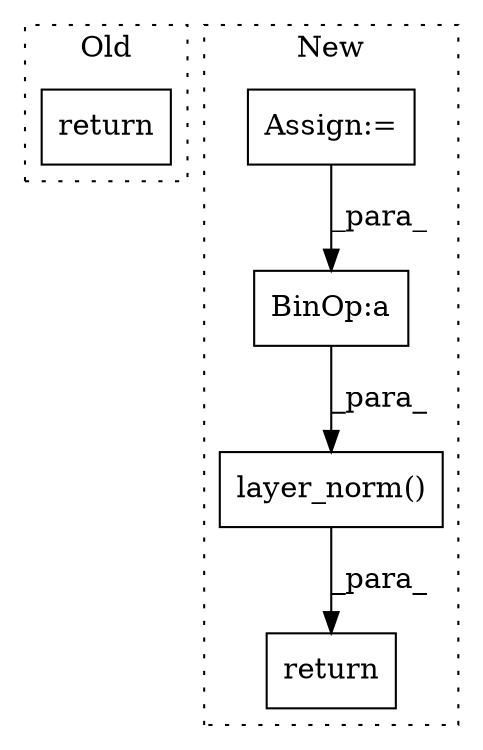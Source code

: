 digraph G {
subgraph cluster0 {
1 [label="return" a="93" s="9868" l="7" shape="box"];
label = "Old";
style="dotted";
}
subgraph cluster1 {
2 [label="layer_norm()" a="75" s="6532,6554" l="16,11" shape="box"];
3 [label="return" a="93" s="6525" l="7" shape="box"];
4 [label="BinOp:a" a="82" s="6151" l="3" shape="box"];
5 [label="Assign:=" a="68" s="5838" l="3" shape="box"];
label = "New";
style="dotted";
}
2 -> 3 [label="_para_"];
4 -> 2 [label="_para_"];
5 -> 4 [label="_para_"];
}